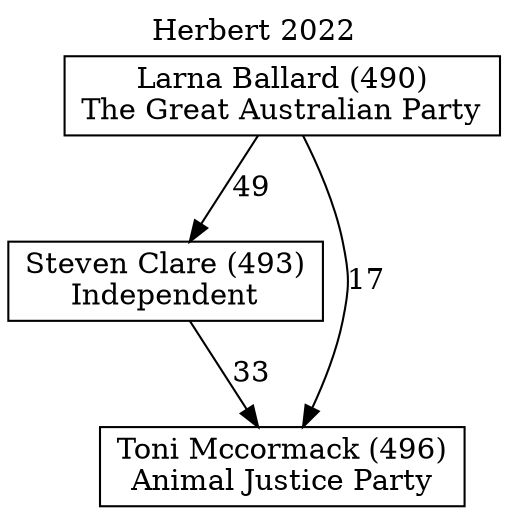 // House preference flow
digraph "Toni Mccormack (496)_Herbert_2022" {
	graph [label="Herbert 2022" labelloc=t mclimit=10]
	node [shape=box]
	"Steven Clare (493)" [label="Steven Clare (493)
Independent"]
	"Toni Mccormack (496)" [label="Toni Mccormack (496)
Animal Justice Party"]
	"Larna Ballard (490)" [label="Larna Ballard (490)
The Great Australian Party"]
	"Larna Ballard (490)" -> "Steven Clare (493)" [label=49]
	"Steven Clare (493)" -> "Toni Mccormack (496)" [label=33]
	"Larna Ballard (490)" -> "Toni Mccormack (496)" [label=17]
}
